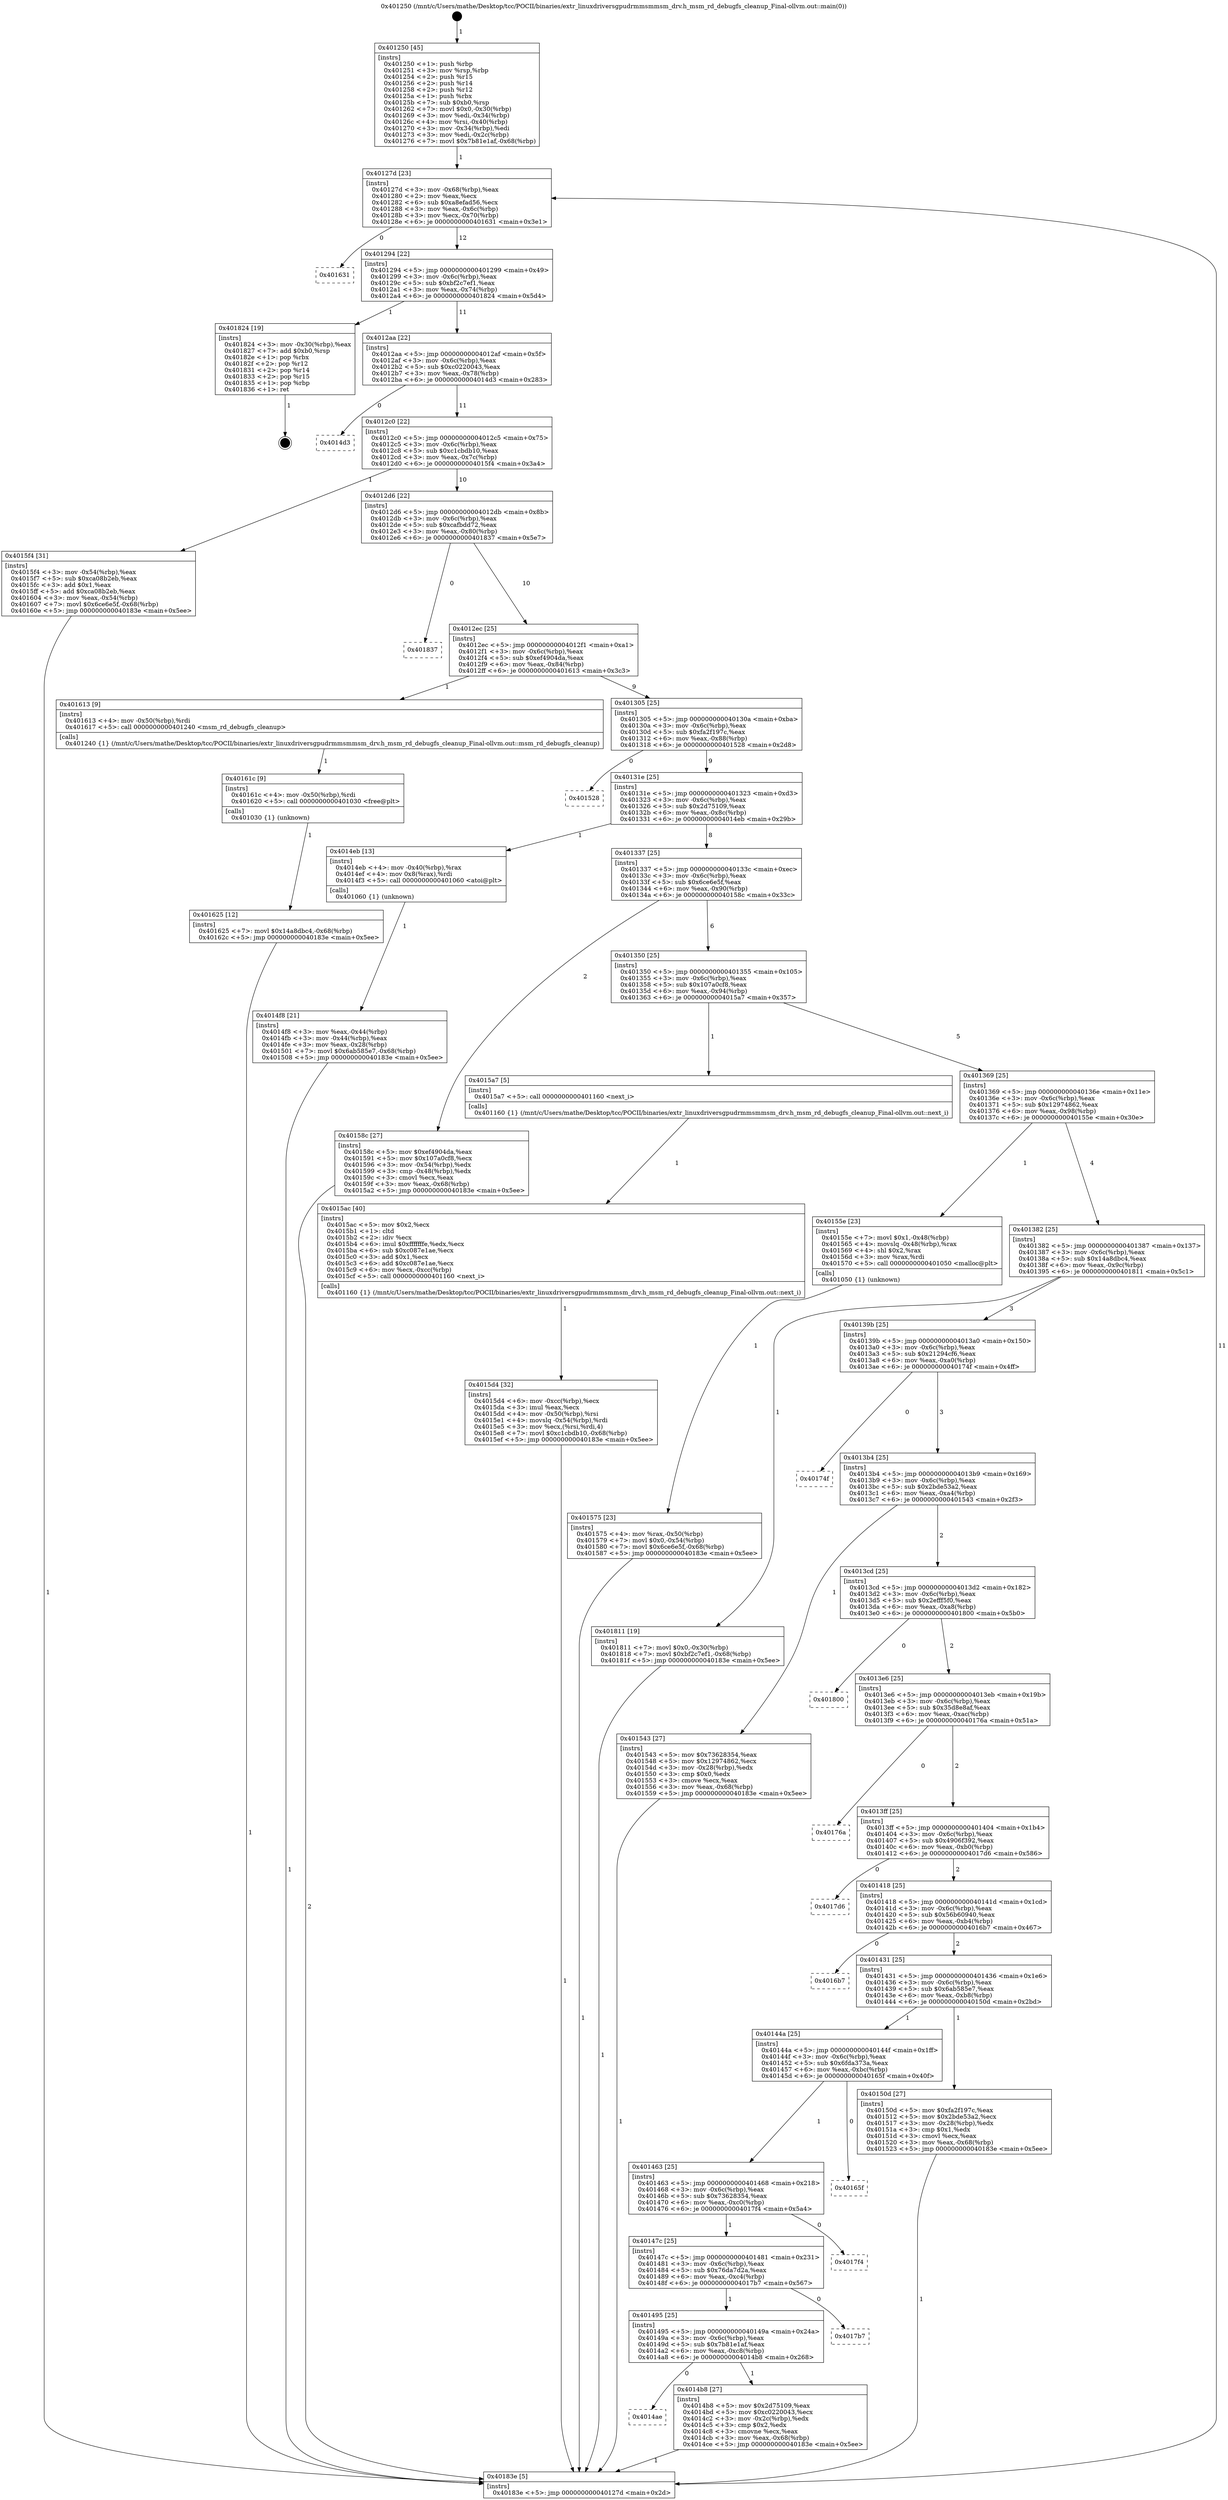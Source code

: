 digraph "0x401250" {
  label = "0x401250 (/mnt/c/Users/mathe/Desktop/tcc/POCII/binaries/extr_linuxdriversgpudrmmsmmsm_drv.h_msm_rd_debugfs_cleanup_Final-ollvm.out::main(0))"
  labelloc = "t"
  node[shape=record]

  Entry [label="",width=0.3,height=0.3,shape=circle,fillcolor=black,style=filled]
  "0x40127d" [label="{
     0x40127d [23]\l
     | [instrs]\l
     &nbsp;&nbsp;0x40127d \<+3\>: mov -0x68(%rbp),%eax\l
     &nbsp;&nbsp;0x401280 \<+2\>: mov %eax,%ecx\l
     &nbsp;&nbsp;0x401282 \<+6\>: sub $0xa8efad56,%ecx\l
     &nbsp;&nbsp;0x401288 \<+3\>: mov %eax,-0x6c(%rbp)\l
     &nbsp;&nbsp;0x40128b \<+3\>: mov %ecx,-0x70(%rbp)\l
     &nbsp;&nbsp;0x40128e \<+6\>: je 0000000000401631 \<main+0x3e1\>\l
  }"]
  "0x401631" [label="{
     0x401631\l
  }", style=dashed]
  "0x401294" [label="{
     0x401294 [22]\l
     | [instrs]\l
     &nbsp;&nbsp;0x401294 \<+5\>: jmp 0000000000401299 \<main+0x49\>\l
     &nbsp;&nbsp;0x401299 \<+3\>: mov -0x6c(%rbp),%eax\l
     &nbsp;&nbsp;0x40129c \<+5\>: sub $0xbf2c7ef1,%eax\l
     &nbsp;&nbsp;0x4012a1 \<+3\>: mov %eax,-0x74(%rbp)\l
     &nbsp;&nbsp;0x4012a4 \<+6\>: je 0000000000401824 \<main+0x5d4\>\l
  }"]
  Exit [label="",width=0.3,height=0.3,shape=circle,fillcolor=black,style=filled,peripheries=2]
  "0x401824" [label="{
     0x401824 [19]\l
     | [instrs]\l
     &nbsp;&nbsp;0x401824 \<+3\>: mov -0x30(%rbp),%eax\l
     &nbsp;&nbsp;0x401827 \<+7\>: add $0xb0,%rsp\l
     &nbsp;&nbsp;0x40182e \<+1\>: pop %rbx\l
     &nbsp;&nbsp;0x40182f \<+2\>: pop %r12\l
     &nbsp;&nbsp;0x401831 \<+2\>: pop %r14\l
     &nbsp;&nbsp;0x401833 \<+2\>: pop %r15\l
     &nbsp;&nbsp;0x401835 \<+1\>: pop %rbp\l
     &nbsp;&nbsp;0x401836 \<+1\>: ret\l
  }"]
  "0x4012aa" [label="{
     0x4012aa [22]\l
     | [instrs]\l
     &nbsp;&nbsp;0x4012aa \<+5\>: jmp 00000000004012af \<main+0x5f\>\l
     &nbsp;&nbsp;0x4012af \<+3\>: mov -0x6c(%rbp),%eax\l
     &nbsp;&nbsp;0x4012b2 \<+5\>: sub $0xc0220043,%eax\l
     &nbsp;&nbsp;0x4012b7 \<+3\>: mov %eax,-0x78(%rbp)\l
     &nbsp;&nbsp;0x4012ba \<+6\>: je 00000000004014d3 \<main+0x283\>\l
  }"]
  "0x401625" [label="{
     0x401625 [12]\l
     | [instrs]\l
     &nbsp;&nbsp;0x401625 \<+7\>: movl $0x14a8dbc4,-0x68(%rbp)\l
     &nbsp;&nbsp;0x40162c \<+5\>: jmp 000000000040183e \<main+0x5ee\>\l
  }"]
  "0x4014d3" [label="{
     0x4014d3\l
  }", style=dashed]
  "0x4012c0" [label="{
     0x4012c0 [22]\l
     | [instrs]\l
     &nbsp;&nbsp;0x4012c0 \<+5\>: jmp 00000000004012c5 \<main+0x75\>\l
     &nbsp;&nbsp;0x4012c5 \<+3\>: mov -0x6c(%rbp),%eax\l
     &nbsp;&nbsp;0x4012c8 \<+5\>: sub $0xc1cbdb10,%eax\l
     &nbsp;&nbsp;0x4012cd \<+3\>: mov %eax,-0x7c(%rbp)\l
     &nbsp;&nbsp;0x4012d0 \<+6\>: je 00000000004015f4 \<main+0x3a4\>\l
  }"]
  "0x40161c" [label="{
     0x40161c [9]\l
     | [instrs]\l
     &nbsp;&nbsp;0x40161c \<+4\>: mov -0x50(%rbp),%rdi\l
     &nbsp;&nbsp;0x401620 \<+5\>: call 0000000000401030 \<free@plt\>\l
     | [calls]\l
     &nbsp;&nbsp;0x401030 \{1\} (unknown)\l
  }"]
  "0x4015f4" [label="{
     0x4015f4 [31]\l
     | [instrs]\l
     &nbsp;&nbsp;0x4015f4 \<+3\>: mov -0x54(%rbp),%eax\l
     &nbsp;&nbsp;0x4015f7 \<+5\>: sub $0xca08b2eb,%eax\l
     &nbsp;&nbsp;0x4015fc \<+3\>: add $0x1,%eax\l
     &nbsp;&nbsp;0x4015ff \<+5\>: add $0xca08b2eb,%eax\l
     &nbsp;&nbsp;0x401604 \<+3\>: mov %eax,-0x54(%rbp)\l
     &nbsp;&nbsp;0x401607 \<+7\>: movl $0x6ce6e5f,-0x68(%rbp)\l
     &nbsp;&nbsp;0x40160e \<+5\>: jmp 000000000040183e \<main+0x5ee\>\l
  }"]
  "0x4012d6" [label="{
     0x4012d6 [22]\l
     | [instrs]\l
     &nbsp;&nbsp;0x4012d6 \<+5\>: jmp 00000000004012db \<main+0x8b\>\l
     &nbsp;&nbsp;0x4012db \<+3\>: mov -0x6c(%rbp),%eax\l
     &nbsp;&nbsp;0x4012de \<+5\>: sub $0xcafbdd72,%eax\l
     &nbsp;&nbsp;0x4012e3 \<+3\>: mov %eax,-0x80(%rbp)\l
     &nbsp;&nbsp;0x4012e6 \<+6\>: je 0000000000401837 \<main+0x5e7\>\l
  }"]
  "0x4015d4" [label="{
     0x4015d4 [32]\l
     | [instrs]\l
     &nbsp;&nbsp;0x4015d4 \<+6\>: mov -0xcc(%rbp),%ecx\l
     &nbsp;&nbsp;0x4015da \<+3\>: imul %eax,%ecx\l
     &nbsp;&nbsp;0x4015dd \<+4\>: mov -0x50(%rbp),%rsi\l
     &nbsp;&nbsp;0x4015e1 \<+4\>: movslq -0x54(%rbp),%rdi\l
     &nbsp;&nbsp;0x4015e5 \<+3\>: mov %ecx,(%rsi,%rdi,4)\l
     &nbsp;&nbsp;0x4015e8 \<+7\>: movl $0xc1cbdb10,-0x68(%rbp)\l
     &nbsp;&nbsp;0x4015ef \<+5\>: jmp 000000000040183e \<main+0x5ee\>\l
  }"]
  "0x401837" [label="{
     0x401837\l
  }", style=dashed]
  "0x4012ec" [label="{
     0x4012ec [25]\l
     | [instrs]\l
     &nbsp;&nbsp;0x4012ec \<+5\>: jmp 00000000004012f1 \<main+0xa1\>\l
     &nbsp;&nbsp;0x4012f1 \<+3\>: mov -0x6c(%rbp),%eax\l
     &nbsp;&nbsp;0x4012f4 \<+5\>: sub $0xef4904da,%eax\l
     &nbsp;&nbsp;0x4012f9 \<+6\>: mov %eax,-0x84(%rbp)\l
     &nbsp;&nbsp;0x4012ff \<+6\>: je 0000000000401613 \<main+0x3c3\>\l
  }"]
  "0x4015ac" [label="{
     0x4015ac [40]\l
     | [instrs]\l
     &nbsp;&nbsp;0x4015ac \<+5\>: mov $0x2,%ecx\l
     &nbsp;&nbsp;0x4015b1 \<+1\>: cltd\l
     &nbsp;&nbsp;0x4015b2 \<+2\>: idiv %ecx\l
     &nbsp;&nbsp;0x4015b4 \<+6\>: imul $0xfffffffe,%edx,%ecx\l
     &nbsp;&nbsp;0x4015ba \<+6\>: sub $0xc087e1ae,%ecx\l
     &nbsp;&nbsp;0x4015c0 \<+3\>: add $0x1,%ecx\l
     &nbsp;&nbsp;0x4015c3 \<+6\>: add $0xc087e1ae,%ecx\l
     &nbsp;&nbsp;0x4015c9 \<+6\>: mov %ecx,-0xcc(%rbp)\l
     &nbsp;&nbsp;0x4015cf \<+5\>: call 0000000000401160 \<next_i\>\l
     | [calls]\l
     &nbsp;&nbsp;0x401160 \{1\} (/mnt/c/Users/mathe/Desktop/tcc/POCII/binaries/extr_linuxdriversgpudrmmsmmsm_drv.h_msm_rd_debugfs_cleanup_Final-ollvm.out::next_i)\l
  }"]
  "0x401613" [label="{
     0x401613 [9]\l
     | [instrs]\l
     &nbsp;&nbsp;0x401613 \<+4\>: mov -0x50(%rbp),%rdi\l
     &nbsp;&nbsp;0x401617 \<+5\>: call 0000000000401240 \<msm_rd_debugfs_cleanup\>\l
     | [calls]\l
     &nbsp;&nbsp;0x401240 \{1\} (/mnt/c/Users/mathe/Desktop/tcc/POCII/binaries/extr_linuxdriversgpudrmmsmmsm_drv.h_msm_rd_debugfs_cleanup_Final-ollvm.out::msm_rd_debugfs_cleanup)\l
  }"]
  "0x401305" [label="{
     0x401305 [25]\l
     | [instrs]\l
     &nbsp;&nbsp;0x401305 \<+5\>: jmp 000000000040130a \<main+0xba\>\l
     &nbsp;&nbsp;0x40130a \<+3\>: mov -0x6c(%rbp),%eax\l
     &nbsp;&nbsp;0x40130d \<+5\>: sub $0xfa2f197c,%eax\l
     &nbsp;&nbsp;0x401312 \<+6\>: mov %eax,-0x88(%rbp)\l
     &nbsp;&nbsp;0x401318 \<+6\>: je 0000000000401528 \<main+0x2d8\>\l
  }"]
  "0x401575" [label="{
     0x401575 [23]\l
     | [instrs]\l
     &nbsp;&nbsp;0x401575 \<+4\>: mov %rax,-0x50(%rbp)\l
     &nbsp;&nbsp;0x401579 \<+7\>: movl $0x0,-0x54(%rbp)\l
     &nbsp;&nbsp;0x401580 \<+7\>: movl $0x6ce6e5f,-0x68(%rbp)\l
     &nbsp;&nbsp;0x401587 \<+5\>: jmp 000000000040183e \<main+0x5ee\>\l
  }"]
  "0x401528" [label="{
     0x401528\l
  }", style=dashed]
  "0x40131e" [label="{
     0x40131e [25]\l
     | [instrs]\l
     &nbsp;&nbsp;0x40131e \<+5\>: jmp 0000000000401323 \<main+0xd3\>\l
     &nbsp;&nbsp;0x401323 \<+3\>: mov -0x6c(%rbp),%eax\l
     &nbsp;&nbsp;0x401326 \<+5\>: sub $0x2d75109,%eax\l
     &nbsp;&nbsp;0x40132b \<+6\>: mov %eax,-0x8c(%rbp)\l
     &nbsp;&nbsp;0x401331 \<+6\>: je 00000000004014eb \<main+0x29b\>\l
  }"]
  "0x4014f8" [label="{
     0x4014f8 [21]\l
     | [instrs]\l
     &nbsp;&nbsp;0x4014f8 \<+3\>: mov %eax,-0x44(%rbp)\l
     &nbsp;&nbsp;0x4014fb \<+3\>: mov -0x44(%rbp),%eax\l
     &nbsp;&nbsp;0x4014fe \<+3\>: mov %eax,-0x28(%rbp)\l
     &nbsp;&nbsp;0x401501 \<+7\>: movl $0x6ab585e7,-0x68(%rbp)\l
     &nbsp;&nbsp;0x401508 \<+5\>: jmp 000000000040183e \<main+0x5ee\>\l
  }"]
  "0x4014eb" [label="{
     0x4014eb [13]\l
     | [instrs]\l
     &nbsp;&nbsp;0x4014eb \<+4\>: mov -0x40(%rbp),%rax\l
     &nbsp;&nbsp;0x4014ef \<+4\>: mov 0x8(%rax),%rdi\l
     &nbsp;&nbsp;0x4014f3 \<+5\>: call 0000000000401060 \<atoi@plt\>\l
     | [calls]\l
     &nbsp;&nbsp;0x401060 \{1\} (unknown)\l
  }"]
  "0x401337" [label="{
     0x401337 [25]\l
     | [instrs]\l
     &nbsp;&nbsp;0x401337 \<+5\>: jmp 000000000040133c \<main+0xec\>\l
     &nbsp;&nbsp;0x40133c \<+3\>: mov -0x6c(%rbp),%eax\l
     &nbsp;&nbsp;0x40133f \<+5\>: sub $0x6ce6e5f,%eax\l
     &nbsp;&nbsp;0x401344 \<+6\>: mov %eax,-0x90(%rbp)\l
     &nbsp;&nbsp;0x40134a \<+6\>: je 000000000040158c \<main+0x33c\>\l
  }"]
  "0x401250" [label="{
     0x401250 [45]\l
     | [instrs]\l
     &nbsp;&nbsp;0x401250 \<+1\>: push %rbp\l
     &nbsp;&nbsp;0x401251 \<+3\>: mov %rsp,%rbp\l
     &nbsp;&nbsp;0x401254 \<+2\>: push %r15\l
     &nbsp;&nbsp;0x401256 \<+2\>: push %r14\l
     &nbsp;&nbsp;0x401258 \<+2\>: push %r12\l
     &nbsp;&nbsp;0x40125a \<+1\>: push %rbx\l
     &nbsp;&nbsp;0x40125b \<+7\>: sub $0xb0,%rsp\l
     &nbsp;&nbsp;0x401262 \<+7\>: movl $0x0,-0x30(%rbp)\l
     &nbsp;&nbsp;0x401269 \<+3\>: mov %edi,-0x34(%rbp)\l
     &nbsp;&nbsp;0x40126c \<+4\>: mov %rsi,-0x40(%rbp)\l
     &nbsp;&nbsp;0x401270 \<+3\>: mov -0x34(%rbp),%edi\l
     &nbsp;&nbsp;0x401273 \<+3\>: mov %edi,-0x2c(%rbp)\l
     &nbsp;&nbsp;0x401276 \<+7\>: movl $0x7b81e1af,-0x68(%rbp)\l
  }"]
  "0x40158c" [label="{
     0x40158c [27]\l
     | [instrs]\l
     &nbsp;&nbsp;0x40158c \<+5\>: mov $0xef4904da,%eax\l
     &nbsp;&nbsp;0x401591 \<+5\>: mov $0x107a0cf8,%ecx\l
     &nbsp;&nbsp;0x401596 \<+3\>: mov -0x54(%rbp),%edx\l
     &nbsp;&nbsp;0x401599 \<+3\>: cmp -0x48(%rbp),%edx\l
     &nbsp;&nbsp;0x40159c \<+3\>: cmovl %ecx,%eax\l
     &nbsp;&nbsp;0x40159f \<+3\>: mov %eax,-0x68(%rbp)\l
     &nbsp;&nbsp;0x4015a2 \<+5\>: jmp 000000000040183e \<main+0x5ee\>\l
  }"]
  "0x401350" [label="{
     0x401350 [25]\l
     | [instrs]\l
     &nbsp;&nbsp;0x401350 \<+5\>: jmp 0000000000401355 \<main+0x105\>\l
     &nbsp;&nbsp;0x401355 \<+3\>: mov -0x6c(%rbp),%eax\l
     &nbsp;&nbsp;0x401358 \<+5\>: sub $0x107a0cf8,%eax\l
     &nbsp;&nbsp;0x40135d \<+6\>: mov %eax,-0x94(%rbp)\l
     &nbsp;&nbsp;0x401363 \<+6\>: je 00000000004015a7 \<main+0x357\>\l
  }"]
  "0x40183e" [label="{
     0x40183e [5]\l
     | [instrs]\l
     &nbsp;&nbsp;0x40183e \<+5\>: jmp 000000000040127d \<main+0x2d\>\l
  }"]
  "0x4015a7" [label="{
     0x4015a7 [5]\l
     | [instrs]\l
     &nbsp;&nbsp;0x4015a7 \<+5\>: call 0000000000401160 \<next_i\>\l
     | [calls]\l
     &nbsp;&nbsp;0x401160 \{1\} (/mnt/c/Users/mathe/Desktop/tcc/POCII/binaries/extr_linuxdriversgpudrmmsmmsm_drv.h_msm_rd_debugfs_cleanup_Final-ollvm.out::next_i)\l
  }"]
  "0x401369" [label="{
     0x401369 [25]\l
     | [instrs]\l
     &nbsp;&nbsp;0x401369 \<+5\>: jmp 000000000040136e \<main+0x11e\>\l
     &nbsp;&nbsp;0x40136e \<+3\>: mov -0x6c(%rbp),%eax\l
     &nbsp;&nbsp;0x401371 \<+5\>: sub $0x12974862,%eax\l
     &nbsp;&nbsp;0x401376 \<+6\>: mov %eax,-0x98(%rbp)\l
     &nbsp;&nbsp;0x40137c \<+6\>: je 000000000040155e \<main+0x30e\>\l
  }"]
  "0x4014ae" [label="{
     0x4014ae\l
  }", style=dashed]
  "0x40155e" [label="{
     0x40155e [23]\l
     | [instrs]\l
     &nbsp;&nbsp;0x40155e \<+7\>: movl $0x1,-0x48(%rbp)\l
     &nbsp;&nbsp;0x401565 \<+4\>: movslq -0x48(%rbp),%rax\l
     &nbsp;&nbsp;0x401569 \<+4\>: shl $0x2,%rax\l
     &nbsp;&nbsp;0x40156d \<+3\>: mov %rax,%rdi\l
     &nbsp;&nbsp;0x401570 \<+5\>: call 0000000000401050 \<malloc@plt\>\l
     | [calls]\l
     &nbsp;&nbsp;0x401050 \{1\} (unknown)\l
  }"]
  "0x401382" [label="{
     0x401382 [25]\l
     | [instrs]\l
     &nbsp;&nbsp;0x401382 \<+5\>: jmp 0000000000401387 \<main+0x137\>\l
     &nbsp;&nbsp;0x401387 \<+3\>: mov -0x6c(%rbp),%eax\l
     &nbsp;&nbsp;0x40138a \<+5\>: sub $0x14a8dbc4,%eax\l
     &nbsp;&nbsp;0x40138f \<+6\>: mov %eax,-0x9c(%rbp)\l
     &nbsp;&nbsp;0x401395 \<+6\>: je 0000000000401811 \<main+0x5c1\>\l
  }"]
  "0x4014b8" [label="{
     0x4014b8 [27]\l
     | [instrs]\l
     &nbsp;&nbsp;0x4014b8 \<+5\>: mov $0x2d75109,%eax\l
     &nbsp;&nbsp;0x4014bd \<+5\>: mov $0xc0220043,%ecx\l
     &nbsp;&nbsp;0x4014c2 \<+3\>: mov -0x2c(%rbp),%edx\l
     &nbsp;&nbsp;0x4014c5 \<+3\>: cmp $0x2,%edx\l
     &nbsp;&nbsp;0x4014c8 \<+3\>: cmovne %ecx,%eax\l
     &nbsp;&nbsp;0x4014cb \<+3\>: mov %eax,-0x68(%rbp)\l
     &nbsp;&nbsp;0x4014ce \<+5\>: jmp 000000000040183e \<main+0x5ee\>\l
  }"]
  "0x401811" [label="{
     0x401811 [19]\l
     | [instrs]\l
     &nbsp;&nbsp;0x401811 \<+7\>: movl $0x0,-0x30(%rbp)\l
     &nbsp;&nbsp;0x401818 \<+7\>: movl $0xbf2c7ef1,-0x68(%rbp)\l
     &nbsp;&nbsp;0x40181f \<+5\>: jmp 000000000040183e \<main+0x5ee\>\l
  }"]
  "0x40139b" [label="{
     0x40139b [25]\l
     | [instrs]\l
     &nbsp;&nbsp;0x40139b \<+5\>: jmp 00000000004013a0 \<main+0x150\>\l
     &nbsp;&nbsp;0x4013a0 \<+3\>: mov -0x6c(%rbp),%eax\l
     &nbsp;&nbsp;0x4013a3 \<+5\>: sub $0x21294cf6,%eax\l
     &nbsp;&nbsp;0x4013a8 \<+6\>: mov %eax,-0xa0(%rbp)\l
     &nbsp;&nbsp;0x4013ae \<+6\>: je 000000000040174f \<main+0x4ff\>\l
  }"]
  "0x401495" [label="{
     0x401495 [25]\l
     | [instrs]\l
     &nbsp;&nbsp;0x401495 \<+5\>: jmp 000000000040149a \<main+0x24a\>\l
     &nbsp;&nbsp;0x40149a \<+3\>: mov -0x6c(%rbp),%eax\l
     &nbsp;&nbsp;0x40149d \<+5\>: sub $0x7b81e1af,%eax\l
     &nbsp;&nbsp;0x4014a2 \<+6\>: mov %eax,-0xc8(%rbp)\l
     &nbsp;&nbsp;0x4014a8 \<+6\>: je 00000000004014b8 \<main+0x268\>\l
  }"]
  "0x40174f" [label="{
     0x40174f\l
  }", style=dashed]
  "0x4013b4" [label="{
     0x4013b4 [25]\l
     | [instrs]\l
     &nbsp;&nbsp;0x4013b4 \<+5\>: jmp 00000000004013b9 \<main+0x169\>\l
     &nbsp;&nbsp;0x4013b9 \<+3\>: mov -0x6c(%rbp),%eax\l
     &nbsp;&nbsp;0x4013bc \<+5\>: sub $0x2bde53a2,%eax\l
     &nbsp;&nbsp;0x4013c1 \<+6\>: mov %eax,-0xa4(%rbp)\l
     &nbsp;&nbsp;0x4013c7 \<+6\>: je 0000000000401543 \<main+0x2f3\>\l
  }"]
  "0x4017b7" [label="{
     0x4017b7\l
  }", style=dashed]
  "0x401543" [label="{
     0x401543 [27]\l
     | [instrs]\l
     &nbsp;&nbsp;0x401543 \<+5\>: mov $0x73628354,%eax\l
     &nbsp;&nbsp;0x401548 \<+5\>: mov $0x12974862,%ecx\l
     &nbsp;&nbsp;0x40154d \<+3\>: mov -0x28(%rbp),%edx\l
     &nbsp;&nbsp;0x401550 \<+3\>: cmp $0x0,%edx\l
     &nbsp;&nbsp;0x401553 \<+3\>: cmove %ecx,%eax\l
     &nbsp;&nbsp;0x401556 \<+3\>: mov %eax,-0x68(%rbp)\l
     &nbsp;&nbsp;0x401559 \<+5\>: jmp 000000000040183e \<main+0x5ee\>\l
  }"]
  "0x4013cd" [label="{
     0x4013cd [25]\l
     | [instrs]\l
     &nbsp;&nbsp;0x4013cd \<+5\>: jmp 00000000004013d2 \<main+0x182\>\l
     &nbsp;&nbsp;0x4013d2 \<+3\>: mov -0x6c(%rbp),%eax\l
     &nbsp;&nbsp;0x4013d5 \<+5\>: sub $0x2efff5f0,%eax\l
     &nbsp;&nbsp;0x4013da \<+6\>: mov %eax,-0xa8(%rbp)\l
     &nbsp;&nbsp;0x4013e0 \<+6\>: je 0000000000401800 \<main+0x5b0\>\l
  }"]
  "0x40147c" [label="{
     0x40147c [25]\l
     | [instrs]\l
     &nbsp;&nbsp;0x40147c \<+5\>: jmp 0000000000401481 \<main+0x231\>\l
     &nbsp;&nbsp;0x401481 \<+3\>: mov -0x6c(%rbp),%eax\l
     &nbsp;&nbsp;0x401484 \<+5\>: sub $0x76da7d2a,%eax\l
     &nbsp;&nbsp;0x401489 \<+6\>: mov %eax,-0xc4(%rbp)\l
     &nbsp;&nbsp;0x40148f \<+6\>: je 00000000004017b7 \<main+0x567\>\l
  }"]
  "0x401800" [label="{
     0x401800\l
  }", style=dashed]
  "0x4013e6" [label="{
     0x4013e6 [25]\l
     | [instrs]\l
     &nbsp;&nbsp;0x4013e6 \<+5\>: jmp 00000000004013eb \<main+0x19b\>\l
     &nbsp;&nbsp;0x4013eb \<+3\>: mov -0x6c(%rbp),%eax\l
     &nbsp;&nbsp;0x4013ee \<+5\>: sub $0x35d8e8af,%eax\l
     &nbsp;&nbsp;0x4013f3 \<+6\>: mov %eax,-0xac(%rbp)\l
     &nbsp;&nbsp;0x4013f9 \<+6\>: je 000000000040176a \<main+0x51a\>\l
  }"]
  "0x4017f4" [label="{
     0x4017f4\l
  }", style=dashed]
  "0x40176a" [label="{
     0x40176a\l
  }", style=dashed]
  "0x4013ff" [label="{
     0x4013ff [25]\l
     | [instrs]\l
     &nbsp;&nbsp;0x4013ff \<+5\>: jmp 0000000000401404 \<main+0x1b4\>\l
     &nbsp;&nbsp;0x401404 \<+3\>: mov -0x6c(%rbp),%eax\l
     &nbsp;&nbsp;0x401407 \<+5\>: sub $0x4906f392,%eax\l
     &nbsp;&nbsp;0x40140c \<+6\>: mov %eax,-0xb0(%rbp)\l
     &nbsp;&nbsp;0x401412 \<+6\>: je 00000000004017d6 \<main+0x586\>\l
  }"]
  "0x401463" [label="{
     0x401463 [25]\l
     | [instrs]\l
     &nbsp;&nbsp;0x401463 \<+5\>: jmp 0000000000401468 \<main+0x218\>\l
     &nbsp;&nbsp;0x401468 \<+3\>: mov -0x6c(%rbp),%eax\l
     &nbsp;&nbsp;0x40146b \<+5\>: sub $0x73628354,%eax\l
     &nbsp;&nbsp;0x401470 \<+6\>: mov %eax,-0xc0(%rbp)\l
     &nbsp;&nbsp;0x401476 \<+6\>: je 00000000004017f4 \<main+0x5a4\>\l
  }"]
  "0x4017d6" [label="{
     0x4017d6\l
  }", style=dashed]
  "0x401418" [label="{
     0x401418 [25]\l
     | [instrs]\l
     &nbsp;&nbsp;0x401418 \<+5\>: jmp 000000000040141d \<main+0x1cd\>\l
     &nbsp;&nbsp;0x40141d \<+3\>: mov -0x6c(%rbp),%eax\l
     &nbsp;&nbsp;0x401420 \<+5\>: sub $0x56b60940,%eax\l
     &nbsp;&nbsp;0x401425 \<+6\>: mov %eax,-0xb4(%rbp)\l
     &nbsp;&nbsp;0x40142b \<+6\>: je 00000000004016b7 \<main+0x467\>\l
  }"]
  "0x40165f" [label="{
     0x40165f\l
  }", style=dashed]
  "0x4016b7" [label="{
     0x4016b7\l
  }", style=dashed]
  "0x401431" [label="{
     0x401431 [25]\l
     | [instrs]\l
     &nbsp;&nbsp;0x401431 \<+5\>: jmp 0000000000401436 \<main+0x1e6\>\l
     &nbsp;&nbsp;0x401436 \<+3\>: mov -0x6c(%rbp),%eax\l
     &nbsp;&nbsp;0x401439 \<+5\>: sub $0x6ab585e7,%eax\l
     &nbsp;&nbsp;0x40143e \<+6\>: mov %eax,-0xb8(%rbp)\l
     &nbsp;&nbsp;0x401444 \<+6\>: je 000000000040150d \<main+0x2bd\>\l
  }"]
  "0x40144a" [label="{
     0x40144a [25]\l
     | [instrs]\l
     &nbsp;&nbsp;0x40144a \<+5\>: jmp 000000000040144f \<main+0x1ff\>\l
     &nbsp;&nbsp;0x40144f \<+3\>: mov -0x6c(%rbp),%eax\l
     &nbsp;&nbsp;0x401452 \<+5\>: sub $0x6fda373a,%eax\l
     &nbsp;&nbsp;0x401457 \<+6\>: mov %eax,-0xbc(%rbp)\l
     &nbsp;&nbsp;0x40145d \<+6\>: je 000000000040165f \<main+0x40f\>\l
  }"]
  "0x40150d" [label="{
     0x40150d [27]\l
     | [instrs]\l
     &nbsp;&nbsp;0x40150d \<+5\>: mov $0xfa2f197c,%eax\l
     &nbsp;&nbsp;0x401512 \<+5\>: mov $0x2bde53a2,%ecx\l
     &nbsp;&nbsp;0x401517 \<+3\>: mov -0x28(%rbp),%edx\l
     &nbsp;&nbsp;0x40151a \<+3\>: cmp $0x1,%edx\l
     &nbsp;&nbsp;0x40151d \<+3\>: cmovl %ecx,%eax\l
     &nbsp;&nbsp;0x401520 \<+3\>: mov %eax,-0x68(%rbp)\l
     &nbsp;&nbsp;0x401523 \<+5\>: jmp 000000000040183e \<main+0x5ee\>\l
  }"]
  Entry -> "0x401250" [label=" 1"]
  "0x40127d" -> "0x401631" [label=" 0"]
  "0x40127d" -> "0x401294" [label=" 12"]
  "0x401824" -> Exit [label=" 1"]
  "0x401294" -> "0x401824" [label=" 1"]
  "0x401294" -> "0x4012aa" [label=" 11"]
  "0x401811" -> "0x40183e" [label=" 1"]
  "0x4012aa" -> "0x4014d3" [label=" 0"]
  "0x4012aa" -> "0x4012c0" [label=" 11"]
  "0x401625" -> "0x40183e" [label=" 1"]
  "0x4012c0" -> "0x4015f4" [label=" 1"]
  "0x4012c0" -> "0x4012d6" [label=" 10"]
  "0x40161c" -> "0x401625" [label=" 1"]
  "0x4012d6" -> "0x401837" [label=" 0"]
  "0x4012d6" -> "0x4012ec" [label=" 10"]
  "0x401613" -> "0x40161c" [label=" 1"]
  "0x4012ec" -> "0x401613" [label=" 1"]
  "0x4012ec" -> "0x401305" [label=" 9"]
  "0x4015f4" -> "0x40183e" [label=" 1"]
  "0x401305" -> "0x401528" [label=" 0"]
  "0x401305" -> "0x40131e" [label=" 9"]
  "0x4015d4" -> "0x40183e" [label=" 1"]
  "0x40131e" -> "0x4014eb" [label=" 1"]
  "0x40131e" -> "0x401337" [label=" 8"]
  "0x4015ac" -> "0x4015d4" [label=" 1"]
  "0x401337" -> "0x40158c" [label=" 2"]
  "0x401337" -> "0x401350" [label=" 6"]
  "0x4015a7" -> "0x4015ac" [label=" 1"]
  "0x401350" -> "0x4015a7" [label=" 1"]
  "0x401350" -> "0x401369" [label=" 5"]
  "0x40158c" -> "0x40183e" [label=" 2"]
  "0x401369" -> "0x40155e" [label=" 1"]
  "0x401369" -> "0x401382" [label=" 4"]
  "0x401575" -> "0x40183e" [label=" 1"]
  "0x401382" -> "0x401811" [label=" 1"]
  "0x401382" -> "0x40139b" [label=" 3"]
  "0x40155e" -> "0x401575" [label=" 1"]
  "0x40139b" -> "0x40174f" [label=" 0"]
  "0x40139b" -> "0x4013b4" [label=" 3"]
  "0x40150d" -> "0x40183e" [label=" 1"]
  "0x4013b4" -> "0x401543" [label=" 1"]
  "0x4013b4" -> "0x4013cd" [label=" 2"]
  "0x4014f8" -> "0x40183e" [label=" 1"]
  "0x4013cd" -> "0x401800" [label=" 0"]
  "0x4013cd" -> "0x4013e6" [label=" 2"]
  "0x40183e" -> "0x40127d" [label=" 11"]
  "0x4013e6" -> "0x40176a" [label=" 0"]
  "0x4013e6" -> "0x4013ff" [label=" 2"]
  "0x401250" -> "0x40127d" [label=" 1"]
  "0x4013ff" -> "0x4017d6" [label=" 0"]
  "0x4013ff" -> "0x401418" [label=" 2"]
  "0x401495" -> "0x4014ae" [label=" 0"]
  "0x401418" -> "0x4016b7" [label=" 0"]
  "0x401418" -> "0x401431" [label=" 2"]
  "0x401495" -> "0x4014b8" [label=" 1"]
  "0x401431" -> "0x40150d" [label=" 1"]
  "0x401431" -> "0x40144a" [label=" 1"]
  "0x401543" -> "0x40183e" [label=" 1"]
  "0x40144a" -> "0x40165f" [label=" 0"]
  "0x40144a" -> "0x401463" [label=" 1"]
  "0x4014b8" -> "0x40183e" [label=" 1"]
  "0x401463" -> "0x4017f4" [label=" 0"]
  "0x401463" -> "0x40147c" [label=" 1"]
  "0x4014eb" -> "0x4014f8" [label=" 1"]
  "0x40147c" -> "0x4017b7" [label=" 0"]
  "0x40147c" -> "0x401495" [label=" 1"]
}
